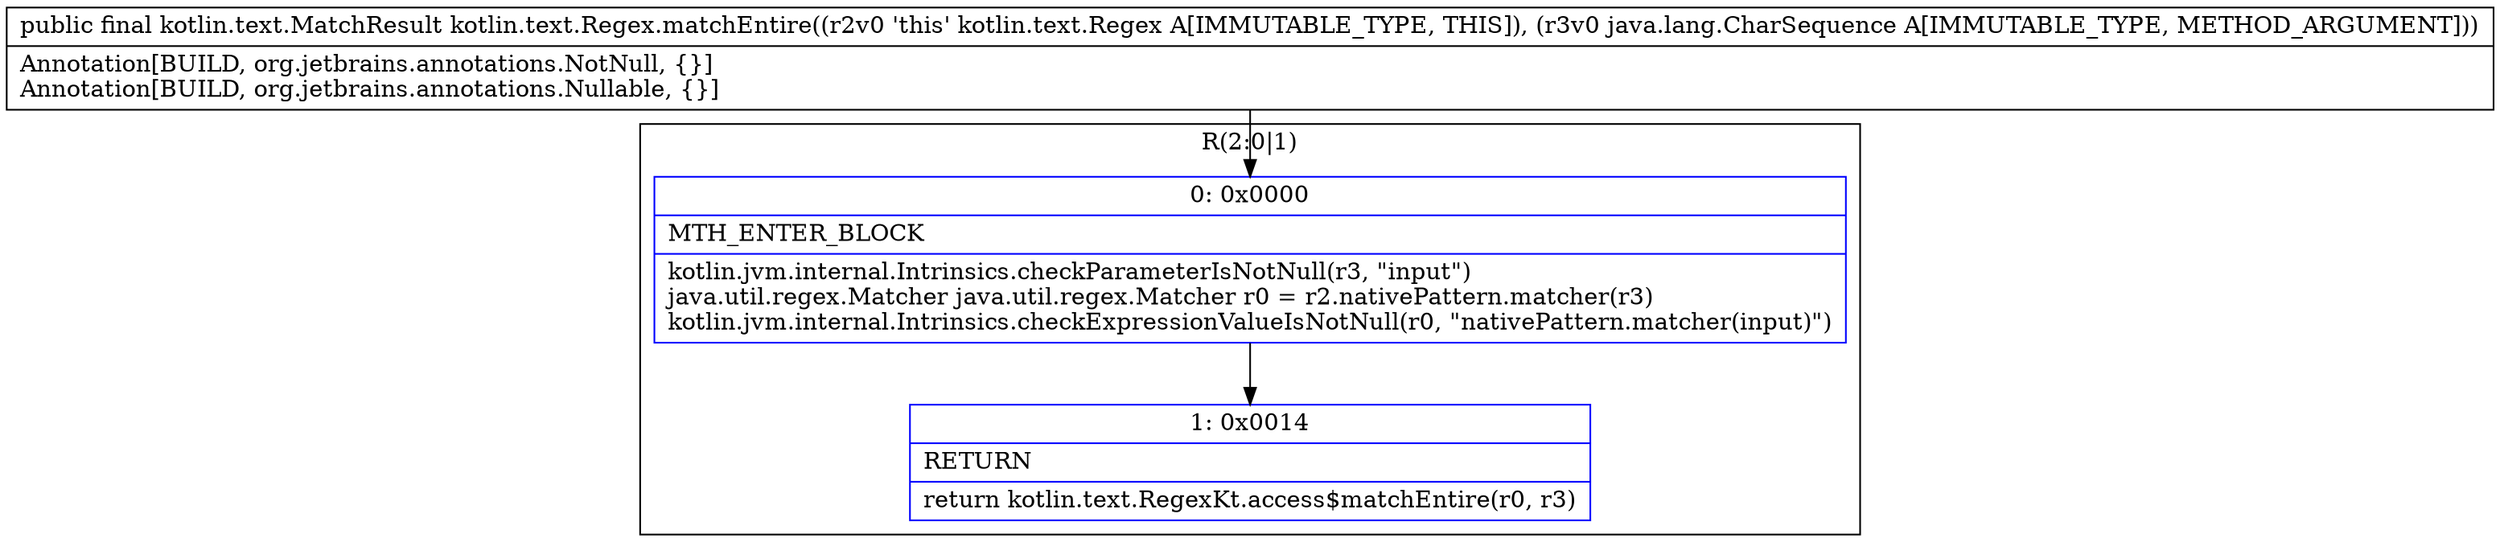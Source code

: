 digraph "CFG forkotlin.text.Regex.matchEntire(Ljava\/lang\/CharSequence;)Lkotlin\/text\/MatchResult;" {
subgraph cluster_Region_1310895606 {
label = "R(2:0|1)";
node [shape=record,color=blue];
Node_0 [shape=record,label="{0\:\ 0x0000|MTH_ENTER_BLOCK\l|kotlin.jvm.internal.Intrinsics.checkParameterIsNotNull(r3, \"input\")\ljava.util.regex.Matcher java.util.regex.Matcher r0 = r2.nativePattern.matcher(r3)\lkotlin.jvm.internal.Intrinsics.checkExpressionValueIsNotNull(r0, \"nativePattern.matcher(input)\")\l}"];
Node_1 [shape=record,label="{1\:\ 0x0014|RETURN\l|return kotlin.text.RegexKt.access$matchEntire(r0, r3)\l}"];
}
MethodNode[shape=record,label="{public final kotlin.text.MatchResult kotlin.text.Regex.matchEntire((r2v0 'this' kotlin.text.Regex A[IMMUTABLE_TYPE, THIS]), (r3v0 java.lang.CharSequence A[IMMUTABLE_TYPE, METHOD_ARGUMENT]))  | Annotation[BUILD, org.jetbrains.annotations.NotNull, \{\}]\lAnnotation[BUILD, org.jetbrains.annotations.Nullable, \{\}]\l}"];
MethodNode -> Node_0;
Node_0 -> Node_1;
}

